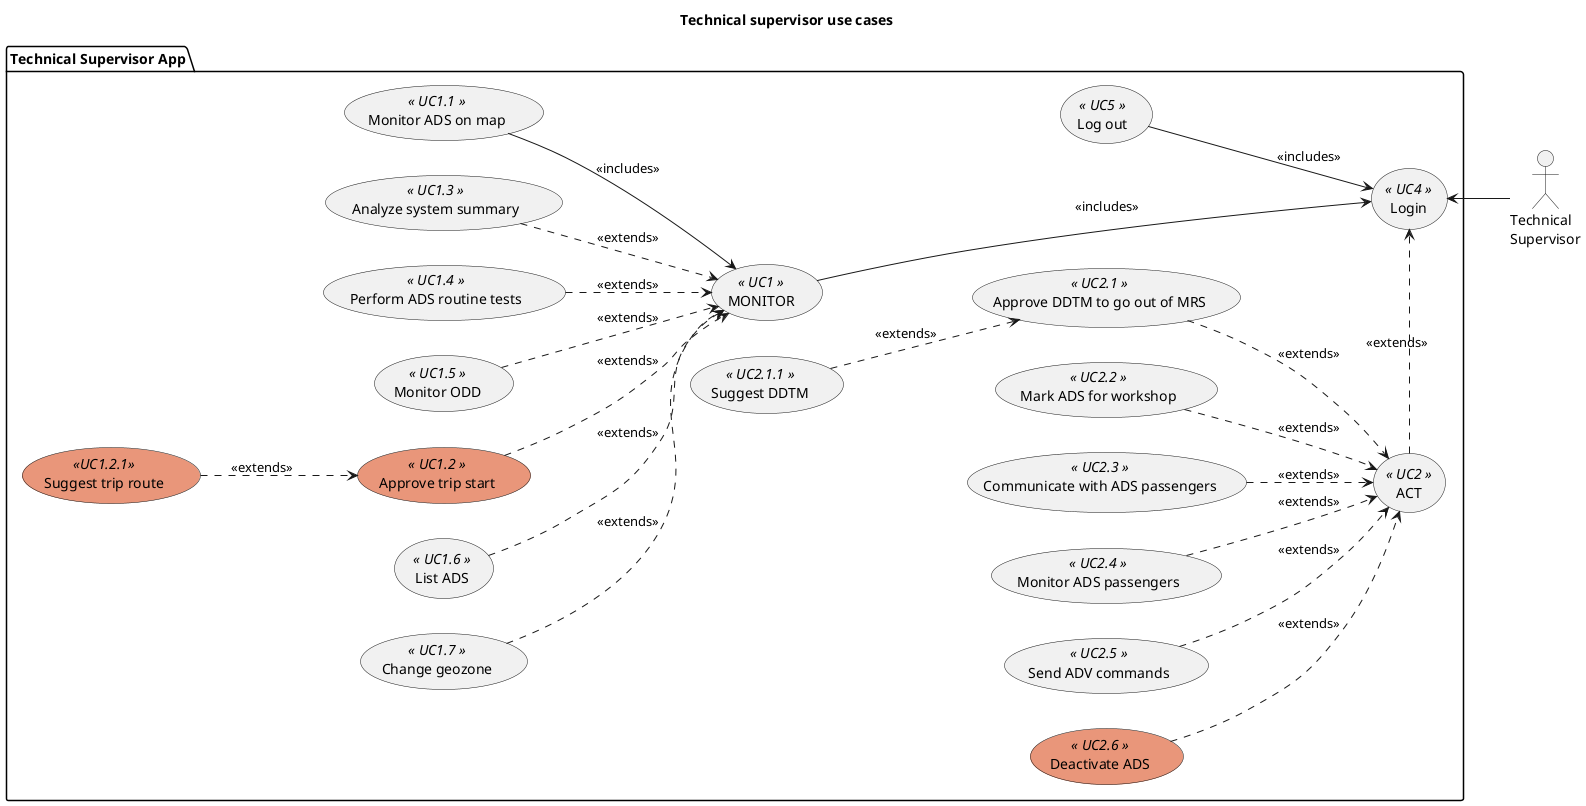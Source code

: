 @startuml ts_use_cases
title Technical supervisor use cases

left to right direction

actor :Technical\nSupervisor: as TS1

package "Technical Supervisor App" {
    usecase UC4 as (Login) <<  UC4  >>
    usecase UC5 as (Log out) <<  UC5  >>
    usecase UC1 as (MONITOR)<<  UC1  >>
    usecase UC2 as (ACT) <<  UC2  >>
    ' usecase UC3 as (Change geozone) <<  UC3  >>

    ' Supervise system
    usecase UC102 as (Monitor ADS on map) <<  UC1.1  >>
    usecase UC100 as (Approve trip start) <<  UC1.2  >> #DarkSalmon
    usecase UC101 as (Analyze system summary) <<  UC1.3  >>
    usecase UC104 as (Perform ADS routine tests) <<  UC1.4  >>
    usecase UC105 as (Monitor ODD) <<  UC1.5  >>
    usecase UC106 as (Suggest trip route) << UC1.2.1 >> #DarkSalmon
    usecase UC107 as (List ADS) <<  UC1.6  >>
    usecase UC108 as (Change geozone) <<  UC1.7  >>

    ' Supervise ADS
    usecase UC201 as (Approve DDTM to go out of MRS) <<  UC2.1  >>
    usecase UC202 as (Suggest DDTM) <<  UC2.1.1  >>
    usecase UC203 as (Mark ADS for workshop) <<  UC2.2  >>
    usecase UC204 as (Communicate with ADS passengers) <<  UC2.3  >>
    usecase UC205 as (Monitor ADS passengers) <<  UC2.4  >>
    usecase UC206 as (Send ADV commands) <<  UC2.5  >>
    usecase UC207 as (Deactivate ADS) <<  UC2.6  >> #DarkSalmon
}

' User connections
TS1 -up-> UC4
UC2 -> UC4 #line.dashed : <<extends>> 
UC1 ---> UC4 : <<includes>> 
UC5 --> UC4 : <<includes>>

' Supervise system
UC100 --> UC1 #line.dashed : <<extends>>
UC106 --> UC100 #line.dashed : <<extends>>
UC101 --> UC1 #line.dashed : <<extends>>
UC102 --> UC1 : <<includes>>
UC104 --> UC1 #line.dashed : <<extends>>
UC105 --> UC1 #line.dashed : <<extends>>
UC107 --> UC1 #line.dashed : <<extends>>
UC108 -d-> UC1 #line.dashed : <<extends>>

' Supervise ADS
UC201 --> UC2 #line.dashed : <<extends>>
UC202 --> UC201 #line.dashed : <<extends>>
UC203 --> UC2 #line.dashed : <<extends>>
UC204 --> UC2 #line.dashed : <<extends>>
UC205 --> UC2 #line.dashed : <<extends>>
UC206 --> UC2 #line.dashed : <<extends>>
UC207 --> UC2 #line.dashed : <<extends>>

@enduml
